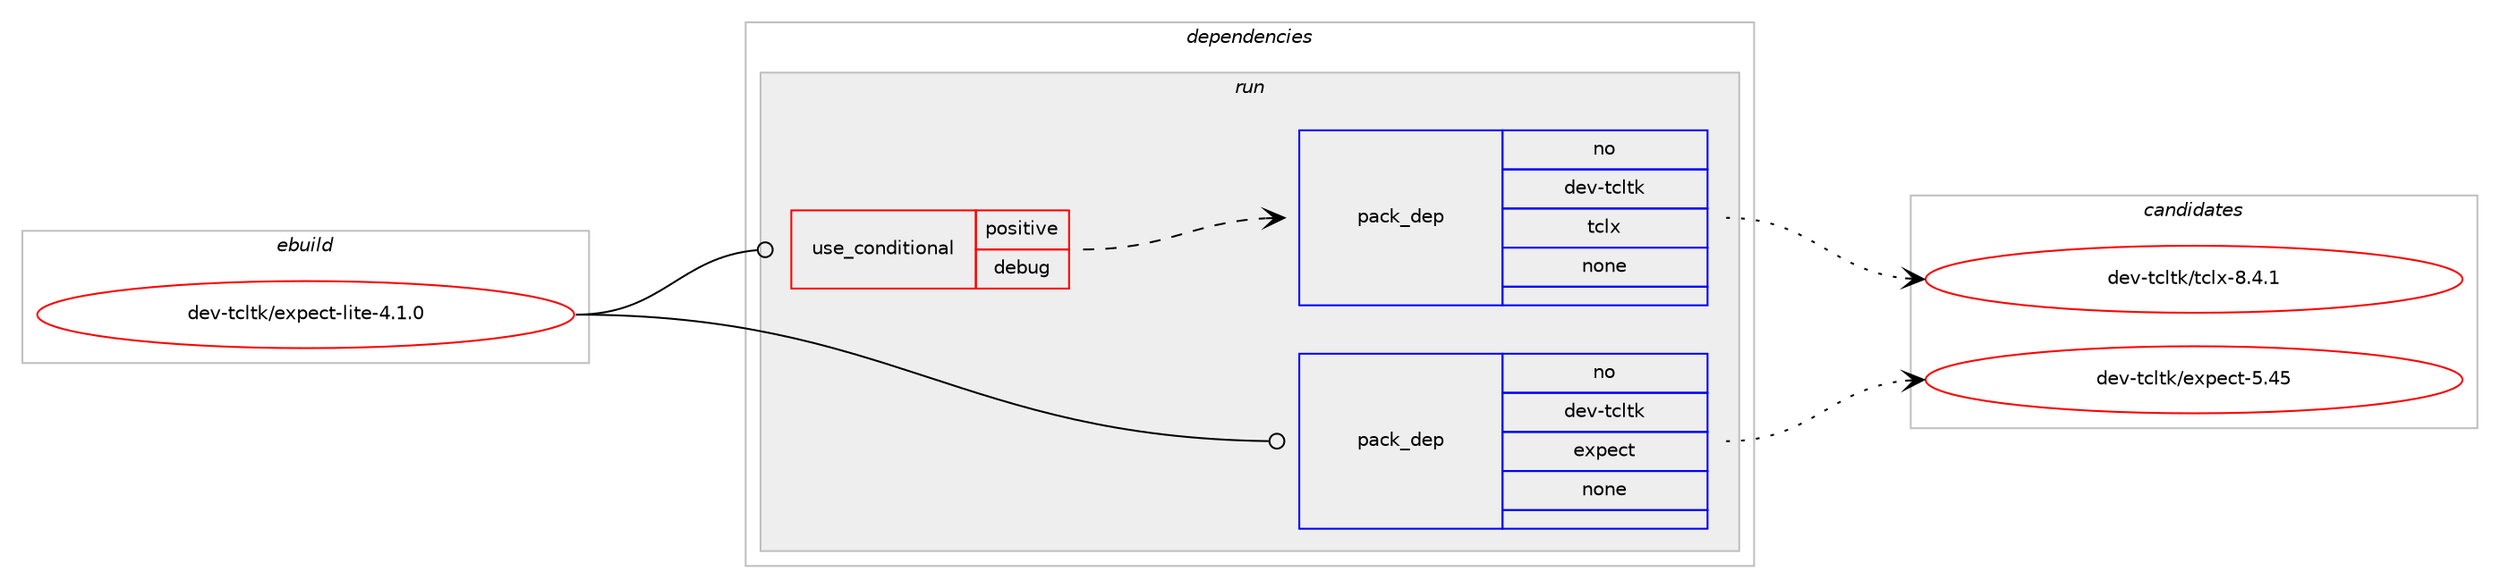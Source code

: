 digraph prolog {

# *************
# Graph options
# *************

newrank=true;
concentrate=true;
compound=true;
graph [rankdir=LR,fontname=Helvetica,fontsize=10,ranksep=1.5];#, ranksep=2.5, nodesep=0.2];
edge  [arrowhead=vee];
node  [fontname=Helvetica,fontsize=10];

# **********
# The ebuild
# **********

subgraph cluster_leftcol {
color=gray;
rank=same;
label=<<i>ebuild</i>>;
id [label="dev-tcltk/expect-lite-4.1.0", color=red, width=4, href="../dev-tcltk/expect-lite-4.1.0.svg"];
}

# ****************
# The dependencies
# ****************

subgraph cluster_midcol {
color=gray;
label=<<i>dependencies</i>>;
subgraph cluster_compile {
fillcolor="#eeeeee";
style=filled;
label=<<i>compile</i>>;
}
subgraph cluster_compileandrun {
fillcolor="#eeeeee";
style=filled;
label=<<i>compile and run</i>>;
}
subgraph cluster_run {
fillcolor="#eeeeee";
style=filled;
label=<<i>run</i>>;
subgraph cond77068 {
dependency279114 [label=<<TABLE BORDER="0" CELLBORDER="1" CELLSPACING="0" CELLPADDING="4"><TR><TD ROWSPAN="3" CELLPADDING="10">use_conditional</TD></TR><TR><TD>positive</TD></TR><TR><TD>debug</TD></TR></TABLE>>, shape=none, color=red];
subgraph pack197898 {
dependency279115 [label=<<TABLE BORDER="0" CELLBORDER="1" CELLSPACING="0" CELLPADDING="4" WIDTH="220"><TR><TD ROWSPAN="6" CELLPADDING="30">pack_dep</TD></TR><TR><TD WIDTH="110">no</TD></TR><TR><TD>dev-tcltk</TD></TR><TR><TD>tclx</TD></TR><TR><TD>none</TD></TR><TR><TD></TD></TR></TABLE>>, shape=none, color=blue];
}
dependency279114:e -> dependency279115:w [weight=20,style="dashed",arrowhead="vee"];
}
id:e -> dependency279114:w [weight=20,style="solid",arrowhead="odot"];
subgraph pack197899 {
dependency279116 [label=<<TABLE BORDER="0" CELLBORDER="1" CELLSPACING="0" CELLPADDING="4" WIDTH="220"><TR><TD ROWSPAN="6" CELLPADDING="30">pack_dep</TD></TR><TR><TD WIDTH="110">no</TD></TR><TR><TD>dev-tcltk</TD></TR><TR><TD>expect</TD></TR><TR><TD>none</TD></TR><TR><TD></TD></TR></TABLE>>, shape=none, color=blue];
}
id:e -> dependency279116:w [weight=20,style="solid",arrowhead="odot"];
}
}

# **************
# The candidates
# **************

subgraph cluster_choices {
rank=same;
color=gray;
label=<<i>candidates</i>>;

subgraph choice197898 {
color=black;
nodesep=1;
choice10010111845116991081161074711699108120455646524649 [label="dev-tcltk/tclx-8.4.1", color=red, width=4,href="../dev-tcltk/tclx-8.4.1.svg"];
dependency279115:e -> choice10010111845116991081161074711699108120455646524649:w [style=dotted,weight="100"];
}
subgraph choice197899 {
color=black;
nodesep=1;
choice100101118451169910811610747101120112101991164553465253 [label="dev-tcltk/expect-5.45", color=red, width=4,href="../dev-tcltk/expect-5.45.svg"];
dependency279116:e -> choice100101118451169910811610747101120112101991164553465253:w [style=dotted,weight="100"];
}
}

}
